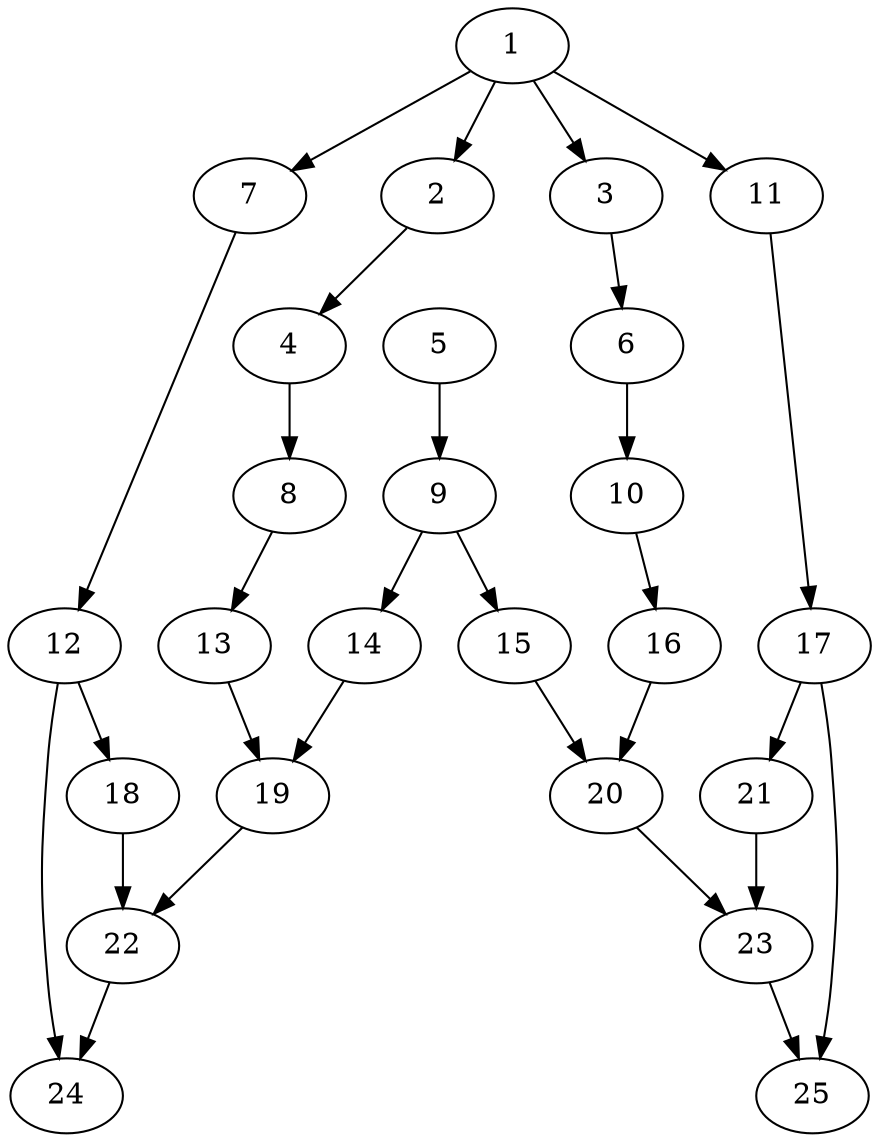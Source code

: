 strict digraph  {
1;
2;
3;
7;
11;
4;
6;
8;
5;
9;
10;
12;
13;
14;
15;
16;
17;
18;
24;
19;
20;
21;
25;
22;
23;
1 -> 2;
1 -> 3;
1 -> 7;
1 -> 11;
2 -> 4;
3 -> 6;
7 -> 12;
11 -> 17;
4 -> 8;
6 -> 10;
8 -> 13;
5 -> 9;
9 -> 14;
9 -> 15;
10 -> 16;
12 -> 18;
12 -> 24;
13 -> 19;
14 -> 19;
15 -> 20;
16 -> 20;
17 -> 21;
17 -> 25;
18 -> 22;
19 -> 22;
20 -> 23;
21 -> 23;
22 -> 24;
23 -> 25;
}
